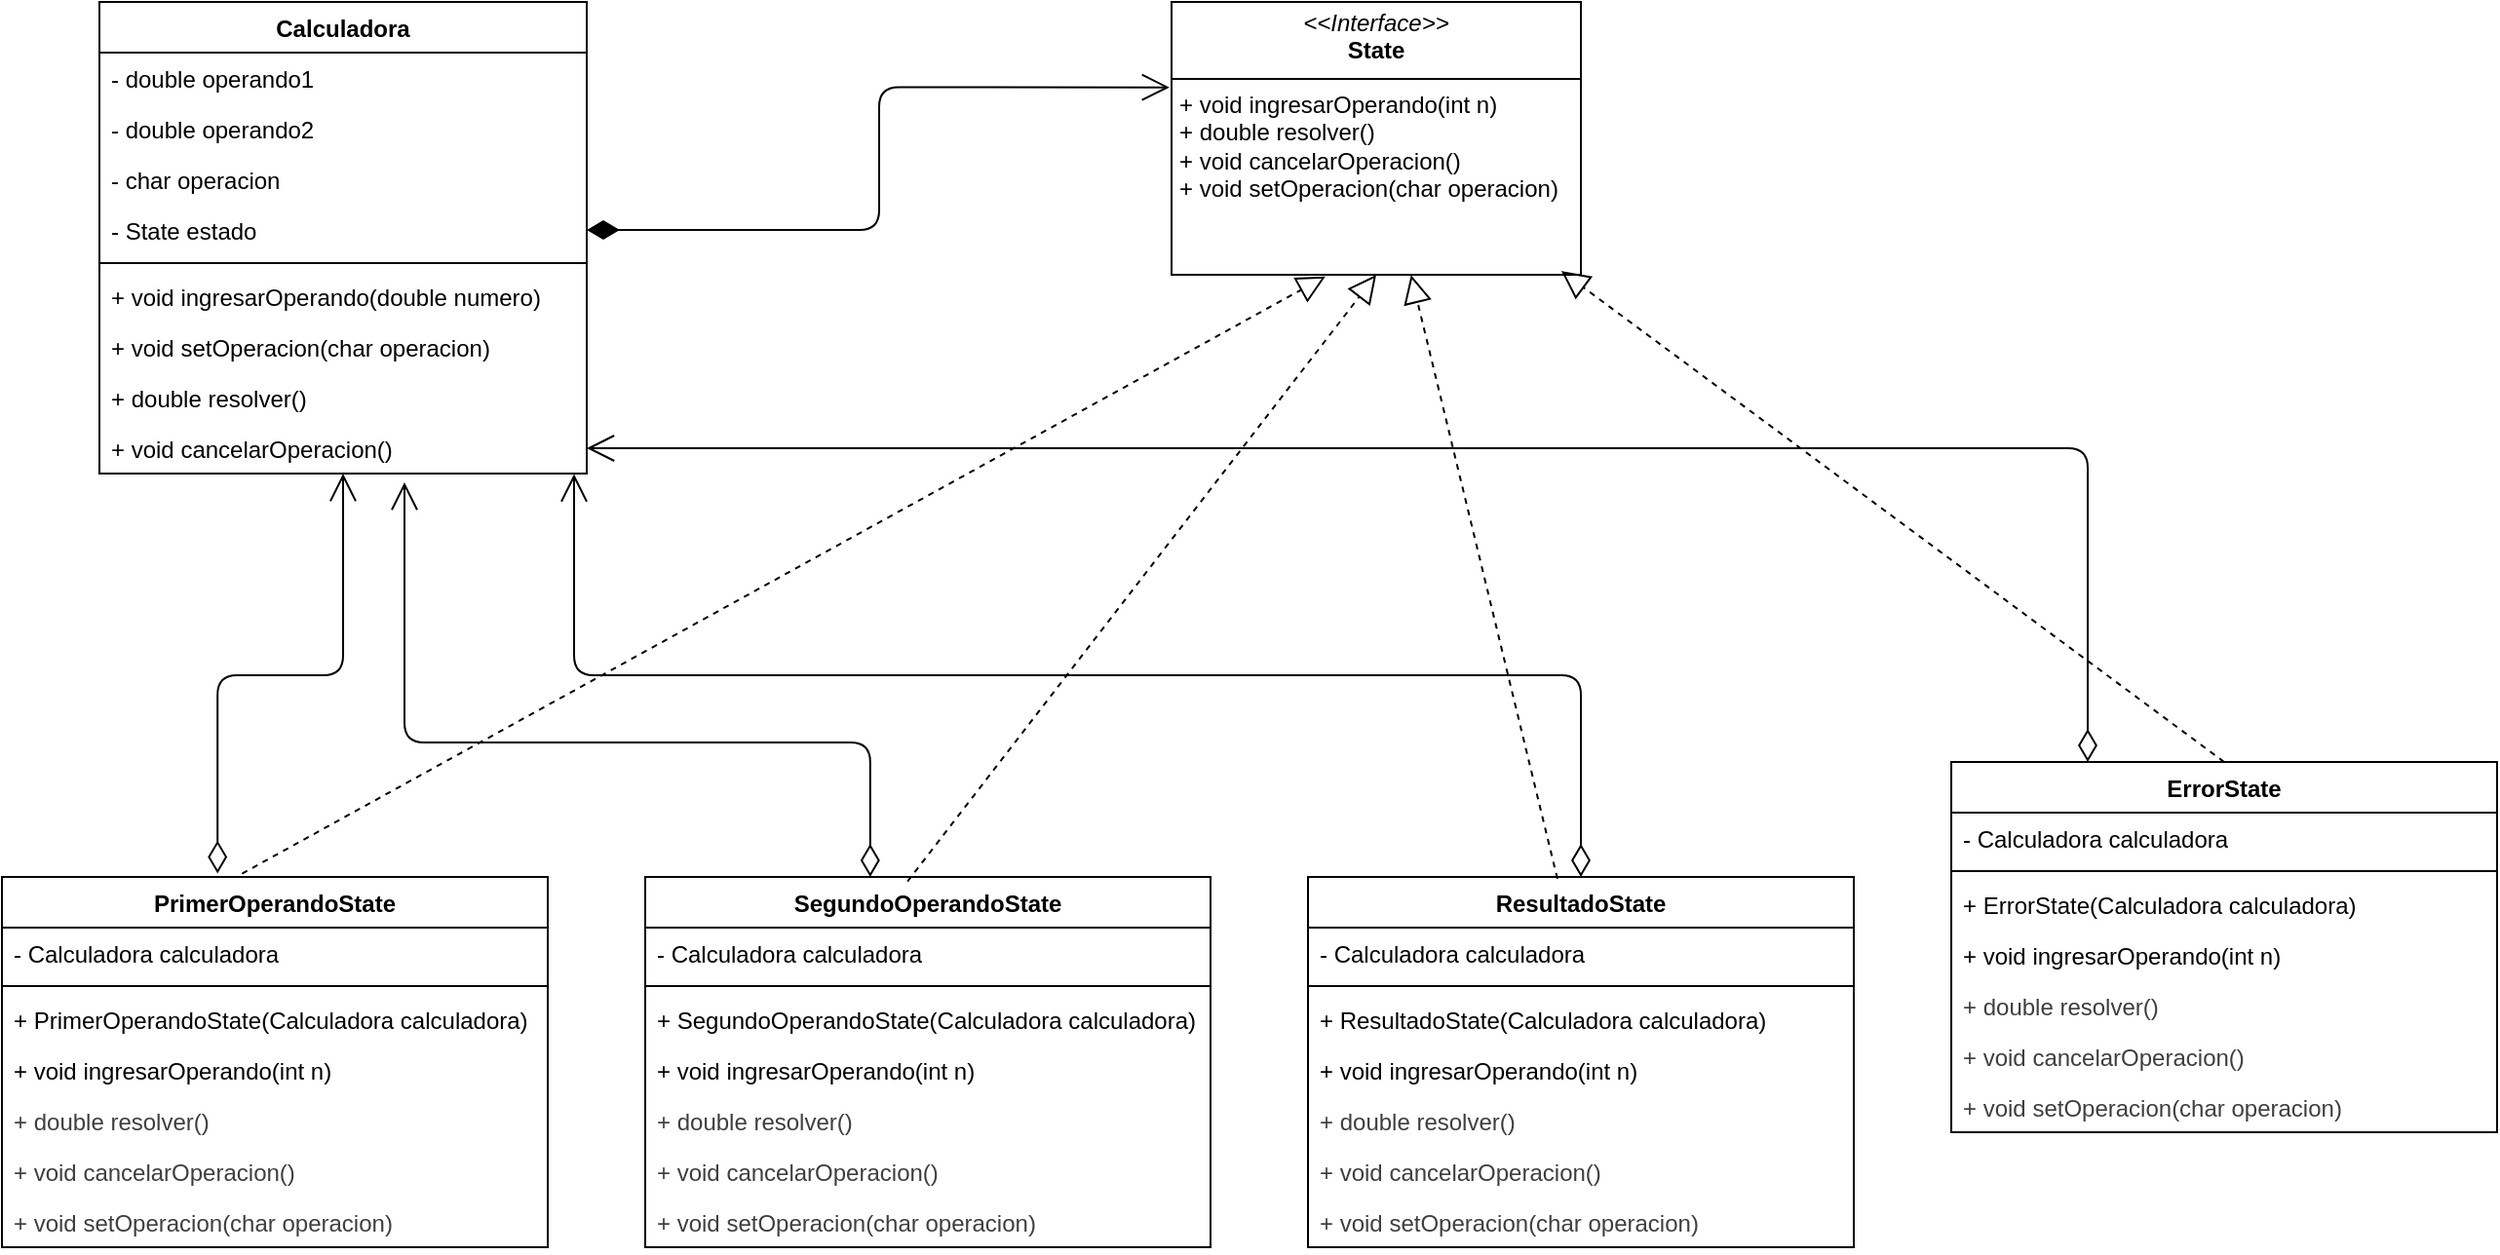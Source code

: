 <mxfile>
    <diagram id="tMiPzCmxdP0rY_GoYscE" name="Página-1">
        <mxGraphModel dx="315" dy="187" grid="1" gridSize="10" guides="1" tooltips="1" connect="1" arrows="1" fold="1" page="1" pageScale="1" pageWidth="827" pageHeight="1169" math="0" shadow="0">
            <root>
                <mxCell id="0"/>
                <mxCell id="1" parent="0"/>
                <mxCell id="2" value="Calculadora" style="swimlane;fontStyle=1;align=center;verticalAlign=top;childLayout=stackLayout;horizontal=1;startSize=26;horizontalStack=0;resizeParent=1;resizeParentMax=0;resizeLast=0;collapsible=1;marginBottom=0;whiteSpace=wrap;html=1;" parent="1" vertex="1">
                    <mxGeometry x="80" y="50" width="250" height="242" as="geometry"/>
                </mxCell>
                <mxCell id="3" value="- double operando1" style="text;strokeColor=none;fillColor=none;align=left;verticalAlign=top;spacingLeft=4;spacingRight=4;overflow=hidden;rotatable=0;points=[[0,0.5],[1,0.5]];portConstraint=eastwest;whiteSpace=wrap;html=1;" parent="2" vertex="1">
                    <mxGeometry y="26" width="250" height="26" as="geometry"/>
                </mxCell>
                <mxCell id="6" value="- double operando2" style="text;strokeColor=none;fillColor=none;align=left;verticalAlign=top;spacingLeft=4;spacingRight=4;overflow=hidden;rotatable=0;points=[[0,0.5],[1,0.5]];portConstraint=eastwest;whiteSpace=wrap;html=1;" parent="2" vertex="1">
                    <mxGeometry y="52" width="250" height="26" as="geometry"/>
                </mxCell>
                <mxCell id="7" value="- char operacion" style="text;strokeColor=none;fillColor=none;align=left;verticalAlign=top;spacingLeft=4;spacingRight=4;overflow=hidden;rotatable=0;points=[[0,0.5],[1,0.5]];portConstraint=eastwest;whiteSpace=wrap;html=1;" parent="2" vertex="1">
                    <mxGeometry y="78" width="250" height="26" as="geometry"/>
                </mxCell>
                <mxCell id="10" value="- State estado" style="text;strokeColor=none;fillColor=none;align=left;verticalAlign=top;spacingLeft=4;spacingRight=4;overflow=hidden;rotatable=0;points=[[0,0.5],[1,0.5]];portConstraint=eastwest;whiteSpace=wrap;html=1;" parent="2" vertex="1">
                    <mxGeometry y="104" width="250" height="26" as="geometry"/>
                </mxCell>
                <mxCell id="4" value="" style="line;strokeWidth=1;fillColor=none;align=left;verticalAlign=middle;spacingTop=-1;spacingLeft=3;spacingRight=3;rotatable=0;labelPosition=right;points=[];portConstraint=eastwest;strokeColor=inherit;" parent="2" vertex="1">
                    <mxGeometry y="130" width="250" height="8" as="geometry"/>
                </mxCell>
                <mxCell id="5" value="+ void ingresarOperando(double numero)" style="text;strokeColor=none;fillColor=none;align=left;verticalAlign=top;spacingLeft=4;spacingRight=4;overflow=hidden;rotatable=0;points=[[0,0.5],[1,0.5]];portConstraint=eastwest;whiteSpace=wrap;html=1;" parent="2" vertex="1">
                    <mxGeometry y="138" width="250" height="26" as="geometry"/>
                </mxCell>
                <mxCell id="8" value="+ void setOperacion(char operacion)" style="text;strokeColor=none;fillColor=none;align=left;verticalAlign=top;spacingLeft=4;spacingRight=4;overflow=hidden;rotatable=0;points=[[0,0.5],[1,0.5]];portConstraint=eastwest;whiteSpace=wrap;html=1;" parent="2" vertex="1">
                    <mxGeometry y="164" width="250" height="26" as="geometry"/>
                </mxCell>
                <mxCell id="9" value="+ double resolver()" style="text;strokeColor=none;fillColor=none;align=left;verticalAlign=top;spacingLeft=4;spacingRight=4;overflow=hidden;rotatable=0;points=[[0,0.5],[1,0.5]];portConstraint=eastwest;whiteSpace=wrap;html=1;" parent="2" vertex="1">
                    <mxGeometry y="190" width="250" height="26" as="geometry"/>
                </mxCell>
                <mxCell id="13" value="+ void cancelarOperacion()" style="text;strokeColor=none;fillColor=none;align=left;verticalAlign=top;spacingLeft=4;spacingRight=4;overflow=hidden;rotatable=0;points=[[0,0.5],[1,0.5]];portConstraint=eastwest;whiteSpace=wrap;html=1;" parent="2" vertex="1">
                    <mxGeometry y="216" width="250" height="26" as="geometry"/>
                </mxCell>
                <mxCell id="11" value="" style="endArrow=open;html=1;endSize=12;startArrow=diamondThin;startSize=14;startFill=1;edgeStyle=orthogonalEdgeStyle;align=left;verticalAlign=bottom;exitX=1;exitY=0.5;exitDx=0;exitDy=0;entryX=-0.005;entryY=0.313;entryDx=0;entryDy=0;entryPerimeter=0;" parent="1" source="10" target="12" edge="1">
                    <mxGeometry x="-1" y="3" relative="1" as="geometry">
                        <mxPoint x="360" y="180" as="sourcePoint"/>
                        <mxPoint x="610" y="177" as="targetPoint"/>
                    </mxGeometry>
                </mxCell>
                <mxCell id="12" value="&lt;p style=&quot;margin:0px;margin-top:4px;text-align:center;&quot;&gt;&lt;i&gt;&amp;lt;&amp;lt;Interface&amp;gt;&amp;gt;&lt;/i&gt;&lt;br&gt;&lt;b&gt;State&lt;/b&gt;&lt;/p&gt;&lt;hr size=&quot;1&quot; style=&quot;border-style:solid;&quot;&gt;&lt;p style=&quot;margin:0px;margin-left:4px;&quot;&gt;&lt;/p&gt;&lt;p style=&quot;margin:0px;margin-left:4px;&quot;&gt;+ void ingresarOperando(int n)&lt;/p&gt;&lt;p style=&quot;margin:0px;margin-left:4px;&quot;&gt;+ double resolver()&lt;/p&gt;&lt;p style=&quot;margin:0px;margin-left:4px;&quot;&gt;+ void cancelarOperacion()&lt;/p&gt;&lt;p style=&quot;margin:0px;margin-left:4px;&quot;&gt;+ void setOperacion(char operacion)&lt;/p&gt;" style="verticalAlign=top;align=left;overflow=fill;html=1;whiteSpace=wrap;" parent="1" vertex="1">
                    <mxGeometry x="630" y="50" width="210" height="140" as="geometry"/>
                </mxCell>
                <mxCell id="14" value="PrimerOperandoState" style="swimlane;fontStyle=1;align=center;verticalAlign=top;childLayout=stackLayout;horizontal=1;startSize=26;horizontalStack=0;resizeParent=1;resizeParentMax=0;resizeLast=0;collapsible=1;marginBottom=0;whiteSpace=wrap;html=1;" parent="1" vertex="1">
                    <mxGeometry x="30" y="499" width="280" height="190" as="geometry"/>
                </mxCell>
                <mxCell id="15" value="- Calculadora calculadora" style="text;strokeColor=none;fillColor=none;align=left;verticalAlign=top;spacingLeft=4;spacingRight=4;overflow=hidden;rotatable=0;points=[[0,0.5],[1,0.5]];portConstraint=eastwest;whiteSpace=wrap;html=1;" parent="14" vertex="1">
                    <mxGeometry y="26" width="280" height="26" as="geometry"/>
                </mxCell>
                <mxCell id="16" value="" style="line;strokeWidth=1;fillColor=none;align=left;verticalAlign=middle;spacingTop=-1;spacingLeft=3;spacingRight=3;rotatable=0;labelPosition=right;points=[];portConstraint=eastwest;strokeColor=inherit;" parent="14" vertex="1">
                    <mxGeometry y="52" width="280" height="8" as="geometry"/>
                </mxCell>
                <mxCell id="18" value="+ PrimerOperandoState(Calculadora calculadora)" style="text;strokeColor=none;fillColor=none;align=left;verticalAlign=top;spacingLeft=4;spacingRight=4;overflow=hidden;rotatable=0;points=[[0,0.5],[1,0.5]];portConstraint=eastwest;whiteSpace=wrap;html=1;" parent="14" vertex="1">
                    <mxGeometry y="60" width="280" height="26" as="geometry"/>
                </mxCell>
                <mxCell id="17" value="+ void ingresarOperando(int n)" style="text;strokeColor=none;fillColor=none;align=left;verticalAlign=top;spacingLeft=4;spacingRight=4;overflow=hidden;rotatable=0;points=[[0,0.5],[1,0.5]];portConstraint=eastwest;whiteSpace=wrap;html=1;" parent="14" vertex="1">
                    <mxGeometry y="86" width="280" height="26" as="geometry"/>
                </mxCell>
                <mxCell id="19" value="&lt;span style=&quot;color: rgb(63, 63, 63);&quot;&gt;+ double resolver()&lt;/span&gt;" style="text;strokeColor=none;fillColor=none;align=left;verticalAlign=top;spacingLeft=4;spacingRight=4;overflow=hidden;rotatable=0;points=[[0,0.5],[1,0.5]];portConstraint=eastwest;whiteSpace=wrap;html=1;" vertex="1" parent="14">
                    <mxGeometry y="112" width="280" height="26" as="geometry"/>
                </mxCell>
                <mxCell id="20" value="&lt;span style=&quot;color: rgb(63, 63, 63);&quot;&gt;+ void cancelarOperacion()&lt;/span&gt;" style="text;strokeColor=none;fillColor=none;align=left;verticalAlign=top;spacingLeft=4;spacingRight=4;overflow=hidden;rotatable=0;points=[[0,0.5],[1,0.5]];portConstraint=eastwest;whiteSpace=wrap;html=1;" vertex="1" parent="14">
                    <mxGeometry y="138" width="280" height="26" as="geometry"/>
                </mxCell>
                <mxCell id="21" value="&lt;span style=&quot;color: rgb(63, 63, 63);&quot;&gt;+ void setOperacion(char operacion)&lt;/span&gt;" style="text;strokeColor=none;fillColor=none;align=left;verticalAlign=top;spacingLeft=4;spacingRight=4;overflow=hidden;rotatable=0;points=[[0,0.5],[1,0.5]];portConstraint=eastwest;whiteSpace=wrap;html=1;" vertex="1" parent="14">
                    <mxGeometry y="164" width="280" height="26" as="geometry"/>
                </mxCell>
                <mxCell id="22" value="SegundoOperandoState" style="swimlane;fontStyle=1;align=center;verticalAlign=top;childLayout=stackLayout;horizontal=1;startSize=26;horizontalStack=0;resizeParent=1;resizeParentMax=0;resizeLast=0;collapsible=1;marginBottom=0;whiteSpace=wrap;html=1;" vertex="1" parent="1">
                    <mxGeometry x="360" y="499" width="290" height="190" as="geometry"/>
                </mxCell>
                <mxCell id="23" value="- Calculadora calculadora" style="text;strokeColor=none;fillColor=none;align=left;verticalAlign=top;spacingLeft=4;spacingRight=4;overflow=hidden;rotatable=0;points=[[0,0.5],[1,0.5]];portConstraint=eastwest;whiteSpace=wrap;html=1;" vertex="1" parent="22">
                    <mxGeometry y="26" width="290" height="26" as="geometry"/>
                </mxCell>
                <mxCell id="24" value="" style="line;strokeWidth=1;fillColor=none;align=left;verticalAlign=middle;spacingTop=-1;spacingLeft=3;spacingRight=3;rotatable=0;labelPosition=right;points=[];portConstraint=eastwest;strokeColor=inherit;" vertex="1" parent="22">
                    <mxGeometry y="52" width="290" height="8" as="geometry"/>
                </mxCell>
                <mxCell id="25" value="+ SegundoOperandoState(Calculadora calculadora)" style="text;strokeColor=none;fillColor=none;align=left;verticalAlign=top;spacingLeft=4;spacingRight=4;overflow=hidden;rotatable=0;points=[[0,0.5],[1,0.5]];portConstraint=eastwest;whiteSpace=wrap;html=1;" vertex="1" parent="22">
                    <mxGeometry y="60" width="290" height="26" as="geometry"/>
                </mxCell>
                <mxCell id="26" value="+ void ingresarOperando(int n)" style="text;strokeColor=none;fillColor=none;align=left;verticalAlign=top;spacingLeft=4;spacingRight=4;overflow=hidden;rotatable=0;points=[[0,0.5],[1,0.5]];portConstraint=eastwest;whiteSpace=wrap;html=1;" vertex="1" parent="22">
                    <mxGeometry y="86" width="290" height="26" as="geometry"/>
                </mxCell>
                <mxCell id="27" value="&lt;span style=&quot;color: rgb(63, 63, 63);&quot;&gt;+ double resolver()&lt;/span&gt;" style="text;strokeColor=none;fillColor=none;align=left;verticalAlign=top;spacingLeft=4;spacingRight=4;overflow=hidden;rotatable=0;points=[[0,0.5],[1,0.5]];portConstraint=eastwest;whiteSpace=wrap;html=1;" vertex="1" parent="22">
                    <mxGeometry y="112" width="290" height="26" as="geometry"/>
                </mxCell>
                <mxCell id="28" value="&lt;span style=&quot;color: rgb(63, 63, 63);&quot;&gt;+ void cancelarOperacion()&lt;/span&gt;" style="text;strokeColor=none;fillColor=none;align=left;verticalAlign=top;spacingLeft=4;spacingRight=4;overflow=hidden;rotatable=0;points=[[0,0.5],[1,0.5]];portConstraint=eastwest;whiteSpace=wrap;html=1;" vertex="1" parent="22">
                    <mxGeometry y="138" width="290" height="26" as="geometry"/>
                </mxCell>
                <mxCell id="29" value="&lt;span style=&quot;color: rgb(63, 63, 63);&quot;&gt;+ void setOperacion(char operacion)&lt;/span&gt;" style="text;strokeColor=none;fillColor=none;align=left;verticalAlign=top;spacingLeft=4;spacingRight=4;overflow=hidden;rotatable=0;points=[[0,0.5],[1,0.5]];portConstraint=eastwest;whiteSpace=wrap;html=1;" vertex="1" parent="22">
                    <mxGeometry y="164" width="290" height="26" as="geometry"/>
                </mxCell>
                <mxCell id="30" value="ResultadoState" style="swimlane;fontStyle=1;align=center;verticalAlign=top;childLayout=stackLayout;horizontal=1;startSize=26;horizontalStack=0;resizeParent=1;resizeParentMax=0;resizeLast=0;collapsible=1;marginBottom=0;whiteSpace=wrap;html=1;" vertex="1" parent="1">
                    <mxGeometry x="700" y="499" width="280" height="190" as="geometry"/>
                </mxCell>
                <mxCell id="31" value="- Calculadora calculadora" style="text;strokeColor=none;fillColor=none;align=left;verticalAlign=top;spacingLeft=4;spacingRight=4;overflow=hidden;rotatable=0;points=[[0,0.5],[1,0.5]];portConstraint=eastwest;whiteSpace=wrap;html=1;" vertex="1" parent="30">
                    <mxGeometry y="26" width="280" height="26" as="geometry"/>
                </mxCell>
                <mxCell id="32" value="" style="line;strokeWidth=1;fillColor=none;align=left;verticalAlign=middle;spacingTop=-1;spacingLeft=3;spacingRight=3;rotatable=0;labelPosition=right;points=[];portConstraint=eastwest;strokeColor=inherit;" vertex="1" parent="30">
                    <mxGeometry y="52" width="280" height="8" as="geometry"/>
                </mxCell>
                <mxCell id="33" value="+ ResultadoState(Calculadora calculadora)" style="text;strokeColor=none;fillColor=none;align=left;verticalAlign=top;spacingLeft=4;spacingRight=4;overflow=hidden;rotatable=0;points=[[0,0.5],[1,0.5]];portConstraint=eastwest;whiteSpace=wrap;html=1;" vertex="1" parent="30">
                    <mxGeometry y="60" width="280" height="26" as="geometry"/>
                </mxCell>
                <mxCell id="34" value="+ void ingresarOperando(int n)" style="text;strokeColor=none;fillColor=none;align=left;verticalAlign=top;spacingLeft=4;spacingRight=4;overflow=hidden;rotatable=0;points=[[0,0.5],[1,0.5]];portConstraint=eastwest;whiteSpace=wrap;html=1;" vertex="1" parent="30">
                    <mxGeometry y="86" width="280" height="26" as="geometry"/>
                </mxCell>
                <mxCell id="35" value="&lt;span style=&quot;color: rgb(63, 63, 63);&quot;&gt;+ double resolver()&lt;/span&gt;" style="text;strokeColor=none;fillColor=none;align=left;verticalAlign=top;spacingLeft=4;spacingRight=4;overflow=hidden;rotatable=0;points=[[0,0.5],[1,0.5]];portConstraint=eastwest;whiteSpace=wrap;html=1;" vertex="1" parent="30">
                    <mxGeometry y="112" width="280" height="26" as="geometry"/>
                </mxCell>
                <mxCell id="36" value="&lt;span style=&quot;color: rgb(63, 63, 63);&quot;&gt;+ void cancelarOperacion()&lt;/span&gt;" style="text;strokeColor=none;fillColor=none;align=left;verticalAlign=top;spacingLeft=4;spacingRight=4;overflow=hidden;rotatable=0;points=[[0,0.5],[1,0.5]];portConstraint=eastwest;whiteSpace=wrap;html=1;" vertex="1" parent="30">
                    <mxGeometry y="138" width="280" height="26" as="geometry"/>
                </mxCell>
                <mxCell id="37" value="&lt;span style=&quot;color: rgb(63, 63, 63);&quot;&gt;+ void setOperacion(char operacion)&lt;/span&gt;" style="text;strokeColor=none;fillColor=none;align=left;verticalAlign=top;spacingLeft=4;spacingRight=4;overflow=hidden;rotatable=0;points=[[0,0.5],[1,0.5]];portConstraint=eastwest;whiteSpace=wrap;html=1;" vertex="1" parent="30">
                    <mxGeometry y="164" width="280" height="26" as="geometry"/>
                </mxCell>
                <mxCell id="38" value="ErrorState" style="swimlane;fontStyle=1;align=center;verticalAlign=top;childLayout=stackLayout;horizontal=1;startSize=26;horizontalStack=0;resizeParent=1;resizeParentMax=0;resizeLast=0;collapsible=1;marginBottom=0;whiteSpace=wrap;html=1;" vertex="1" parent="1">
                    <mxGeometry x="1030" y="440" width="280" height="190" as="geometry"/>
                </mxCell>
                <mxCell id="39" value="- Calculadora calculadora" style="text;strokeColor=none;fillColor=none;align=left;verticalAlign=top;spacingLeft=4;spacingRight=4;overflow=hidden;rotatable=0;points=[[0,0.5],[1,0.5]];portConstraint=eastwest;whiteSpace=wrap;html=1;" vertex="1" parent="38">
                    <mxGeometry y="26" width="280" height="26" as="geometry"/>
                </mxCell>
                <mxCell id="40" value="" style="line;strokeWidth=1;fillColor=none;align=left;verticalAlign=middle;spacingTop=-1;spacingLeft=3;spacingRight=3;rotatable=0;labelPosition=right;points=[];portConstraint=eastwest;strokeColor=inherit;" vertex="1" parent="38">
                    <mxGeometry y="52" width="280" height="8" as="geometry"/>
                </mxCell>
                <mxCell id="41" value="+ ErrorState(Calculadora calculadora)" style="text;strokeColor=none;fillColor=none;align=left;verticalAlign=top;spacingLeft=4;spacingRight=4;overflow=hidden;rotatable=0;points=[[0,0.5],[1,0.5]];portConstraint=eastwest;whiteSpace=wrap;html=1;" vertex="1" parent="38">
                    <mxGeometry y="60" width="280" height="26" as="geometry"/>
                </mxCell>
                <mxCell id="42" value="+ void ingresarOperando(int n)" style="text;strokeColor=none;fillColor=none;align=left;verticalAlign=top;spacingLeft=4;spacingRight=4;overflow=hidden;rotatable=0;points=[[0,0.5],[1,0.5]];portConstraint=eastwest;whiteSpace=wrap;html=1;" vertex="1" parent="38">
                    <mxGeometry y="86" width="280" height="26" as="geometry"/>
                </mxCell>
                <mxCell id="43" value="&lt;span style=&quot;color: rgb(63, 63, 63);&quot;&gt;+ double resolver()&lt;/span&gt;" style="text;strokeColor=none;fillColor=none;align=left;verticalAlign=top;spacingLeft=4;spacingRight=4;overflow=hidden;rotatable=0;points=[[0,0.5],[1,0.5]];portConstraint=eastwest;whiteSpace=wrap;html=1;" vertex="1" parent="38">
                    <mxGeometry y="112" width="280" height="26" as="geometry"/>
                </mxCell>
                <mxCell id="44" value="&lt;span style=&quot;color: rgb(63, 63, 63);&quot;&gt;+ void cancelarOperacion()&lt;/span&gt;" style="text;strokeColor=none;fillColor=none;align=left;verticalAlign=top;spacingLeft=4;spacingRight=4;overflow=hidden;rotatable=0;points=[[0,0.5],[1,0.5]];portConstraint=eastwest;whiteSpace=wrap;html=1;" vertex="1" parent="38">
                    <mxGeometry y="138" width="280" height="26" as="geometry"/>
                </mxCell>
                <mxCell id="45" value="&lt;span style=&quot;color: rgb(63, 63, 63);&quot;&gt;+ void setOperacion(char operacion)&lt;/span&gt;" style="text;strokeColor=none;fillColor=none;align=left;verticalAlign=top;spacingLeft=4;spacingRight=4;overflow=hidden;rotatable=0;points=[[0,0.5],[1,0.5]];portConstraint=eastwest;whiteSpace=wrap;html=1;" vertex="1" parent="38">
                    <mxGeometry y="164" width="280" height="26" as="geometry"/>
                </mxCell>
                <mxCell id="46" value="" style="endArrow=block;dashed=1;endFill=0;endSize=12;html=1;exitX=0.44;exitY=-0.009;exitDx=0;exitDy=0;exitPerimeter=0;entryX=0.376;entryY=1.006;entryDx=0;entryDy=0;entryPerimeter=0;" edge="1" parent="1" source="14" target="12">
                    <mxGeometry width="160" relative="1" as="geometry">
                        <mxPoint x="490" y="400" as="sourcePoint"/>
                        <mxPoint x="650" y="400" as="targetPoint"/>
                    </mxGeometry>
                </mxCell>
                <mxCell id="47" value="" style="endArrow=block;dashed=1;endFill=0;endSize=12;html=1;exitX=0.464;exitY=0.012;exitDx=0;exitDy=0;exitPerimeter=0;entryX=0.5;entryY=1;entryDx=0;entryDy=0;" edge="1" parent="1" source="22" target="12">
                    <mxGeometry width="160" relative="1" as="geometry">
                        <mxPoint x="490" y="400" as="sourcePoint"/>
                        <mxPoint x="650" y="400" as="targetPoint"/>
                    </mxGeometry>
                </mxCell>
                <mxCell id="48" value="" style="endArrow=block;dashed=1;endFill=0;endSize=12;html=1;exitX=0.457;exitY=0.005;exitDx=0;exitDy=0;exitPerimeter=0;entryX=0.585;entryY=1.001;entryDx=0;entryDy=0;entryPerimeter=0;" edge="1" parent="1" source="30" target="12">
                    <mxGeometry width="160" relative="1" as="geometry">
                        <mxPoint x="850" y="410" as="sourcePoint"/>
                        <mxPoint x="1010" y="410" as="targetPoint"/>
                    </mxGeometry>
                </mxCell>
                <mxCell id="49" value="" style="endArrow=block;dashed=1;endFill=0;endSize=12;html=1;exitX=0.5;exitY=0;exitDx=0;exitDy=0;entryX=0.952;entryY=0.986;entryDx=0;entryDy=0;entryPerimeter=0;" edge="1" parent="1" source="38" target="12">
                    <mxGeometry width="160" relative="1" as="geometry">
                        <mxPoint x="860" y="330" as="sourcePoint"/>
                        <mxPoint x="1020" y="330" as="targetPoint"/>
                    </mxGeometry>
                </mxCell>
                <mxCell id="52" value="" style="endArrow=open;html=1;endSize=12;startArrow=diamondThin;startSize=14;startFill=0;edgeStyle=orthogonalEdgeStyle;align=left;verticalAlign=bottom;entryX=0.5;entryY=1.001;entryDx=0;entryDy=0;entryPerimeter=0;exitX=0.395;exitY=-0.009;exitDx=0;exitDy=0;exitPerimeter=0;" edge="1" parent="1" source="14" target="13">
                    <mxGeometry x="0.189" y="-119" relative="1" as="geometry">
                        <mxPoint x="80" y="360" as="sourcePoint"/>
                        <mxPoint x="240" y="360" as="targetPoint"/>
                        <mxPoint as="offset"/>
                    </mxGeometry>
                </mxCell>
                <mxCell id="53" value="" style="endArrow=open;html=1;endSize=12;startArrow=diamondThin;startSize=14;startFill=0;edgeStyle=orthogonalEdgeStyle;align=left;verticalAlign=bottom;entryX=0.626;entryY=1.173;entryDx=0;entryDy=0;entryPerimeter=0;exitX=0.398;exitY=0;exitDx=0;exitDy=0;exitPerimeter=0;" edge="1" parent="1" source="22" target="13">
                    <mxGeometry x="-1" y="3" relative="1" as="geometry">
                        <mxPoint x="410" y="420" as="sourcePoint"/>
                        <mxPoint x="640" y="310" as="targetPoint"/>
                        <Array as="points">
                            <mxPoint x="475" y="430"/>
                            <mxPoint x="237" y="430"/>
                        </Array>
                    </mxGeometry>
                </mxCell>
                <mxCell id="55" value="" style="endArrow=open;html=1;endSize=12;startArrow=diamondThin;startSize=14;startFill=0;edgeStyle=orthogonalEdgeStyle;align=left;verticalAlign=bottom;exitX=0.5;exitY=0;exitDx=0;exitDy=0;entryX=0.974;entryY=1.01;entryDx=0;entryDy=0;entryPerimeter=0;" edge="1" parent="1" source="30" target="13">
                    <mxGeometry x="-1" y="3" relative="1" as="geometry">
                        <mxPoint x="560" y="380" as="sourcePoint"/>
                        <mxPoint x="720" y="380" as="targetPoint"/>
                    </mxGeometry>
                </mxCell>
                <mxCell id="56" value="" style="endArrow=open;html=1;endSize=12;startArrow=diamondThin;startSize=14;startFill=0;edgeStyle=orthogonalEdgeStyle;align=left;verticalAlign=bottom;exitX=0.25;exitY=0;exitDx=0;exitDy=0;entryX=1;entryY=0.5;entryDx=0;entryDy=0;" edge="1" parent="1" source="38" target="13">
                    <mxGeometry x="-1" y="3" relative="1" as="geometry">
                        <mxPoint x="650" y="360" as="sourcePoint"/>
                        <mxPoint x="810" y="360" as="targetPoint"/>
                    </mxGeometry>
                </mxCell>
            </root>
        </mxGraphModel>
    </diagram>
</mxfile>
